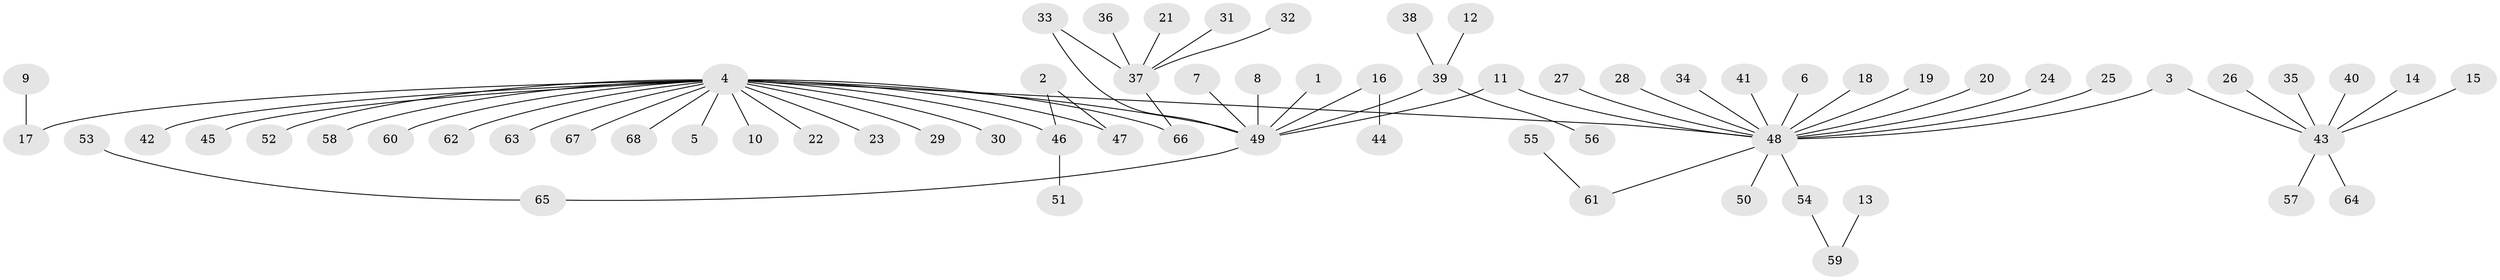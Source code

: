 // original degree distribution, {20: 0.007352941176470588, 4: 0.04411764705882353, 5: 0.007352941176470588, 3: 0.09558823529411764, 11: 0.007352941176470588, 2: 0.21323529411764705, 16: 0.007352941176470588, 1: 0.5955882352941176, 6: 0.007352941176470588, 10: 0.007352941176470588, 8: 0.007352941176470588}
// Generated by graph-tools (version 1.1) at 2025/26/03/09/25 03:26:08]
// undirected, 68 vertices, 70 edges
graph export_dot {
graph [start="1"]
  node [color=gray90,style=filled];
  1;
  2;
  3;
  4;
  5;
  6;
  7;
  8;
  9;
  10;
  11;
  12;
  13;
  14;
  15;
  16;
  17;
  18;
  19;
  20;
  21;
  22;
  23;
  24;
  25;
  26;
  27;
  28;
  29;
  30;
  31;
  32;
  33;
  34;
  35;
  36;
  37;
  38;
  39;
  40;
  41;
  42;
  43;
  44;
  45;
  46;
  47;
  48;
  49;
  50;
  51;
  52;
  53;
  54;
  55;
  56;
  57;
  58;
  59;
  60;
  61;
  62;
  63;
  64;
  65;
  66;
  67;
  68;
  1 -- 49 [weight=1.0];
  2 -- 46 [weight=1.0];
  2 -- 47 [weight=1.0];
  3 -- 43 [weight=1.0];
  3 -- 48 [weight=1.0];
  4 -- 5 [weight=1.0];
  4 -- 10 [weight=1.0];
  4 -- 17 [weight=1.0];
  4 -- 22 [weight=1.0];
  4 -- 23 [weight=1.0];
  4 -- 29 [weight=1.0];
  4 -- 30 [weight=1.0];
  4 -- 42 [weight=1.0];
  4 -- 45 [weight=1.0];
  4 -- 46 [weight=2.0];
  4 -- 47 [weight=1.0];
  4 -- 48 [weight=1.0];
  4 -- 49 [weight=1.0];
  4 -- 52 [weight=1.0];
  4 -- 58 [weight=1.0];
  4 -- 60 [weight=1.0];
  4 -- 62 [weight=1.0];
  4 -- 63 [weight=1.0];
  4 -- 66 [weight=1.0];
  4 -- 67 [weight=1.0];
  4 -- 68 [weight=1.0];
  6 -- 48 [weight=1.0];
  7 -- 49 [weight=1.0];
  8 -- 49 [weight=1.0];
  9 -- 17 [weight=1.0];
  11 -- 48 [weight=1.0];
  11 -- 49 [weight=1.0];
  12 -- 39 [weight=1.0];
  13 -- 59 [weight=1.0];
  14 -- 43 [weight=1.0];
  15 -- 43 [weight=1.0];
  16 -- 44 [weight=1.0];
  16 -- 49 [weight=1.0];
  18 -- 48 [weight=1.0];
  19 -- 48 [weight=1.0];
  20 -- 48 [weight=1.0];
  21 -- 37 [weight=1.0];
  24 -- 48 [weight=1.0];
  25 -- 48 [weight=1.0];
  26 -- 43 [weight=1.0];
  27 -- 48 [weight=1.0];
  28 -- 48 [weight=1.0];
  31 -- 37 [weight=1.0];
  32 -- 37 [weight=1.0];
  33 -- 37 [weight=1.0];
  33 -- 49 [weight=1.0];
  34 -- 48 [weight=1.0];
  35 -- 43 [weight=1.0];
  36 -- 37 [weight=1.0];
  37 -- 66 [weight=1.0];
  38 -- 39 [weight=1.0];
  39 -- 49 [weight=1.0];
  39 -- 56 [weight=1.0];
  40 -- 43 [weight=1.0];
  41 -- 48 [weight=1.0];
  43 -- 57 [weight=1.0];
  43 -- 64 [weight=1.0];
  46 -- 51 [weight=1.0];
  48 -- 50 [weight=1.0];
  48 -- 54 [weight=1.0];
  48 -- 61 [weight=1.0];
  49 -- 65 [weight=1.0];
  53 -- 65 [weight=1.0];
  54 -- 59 [weight=1.0];
  55 -- 61 [weight=1.0];
}
